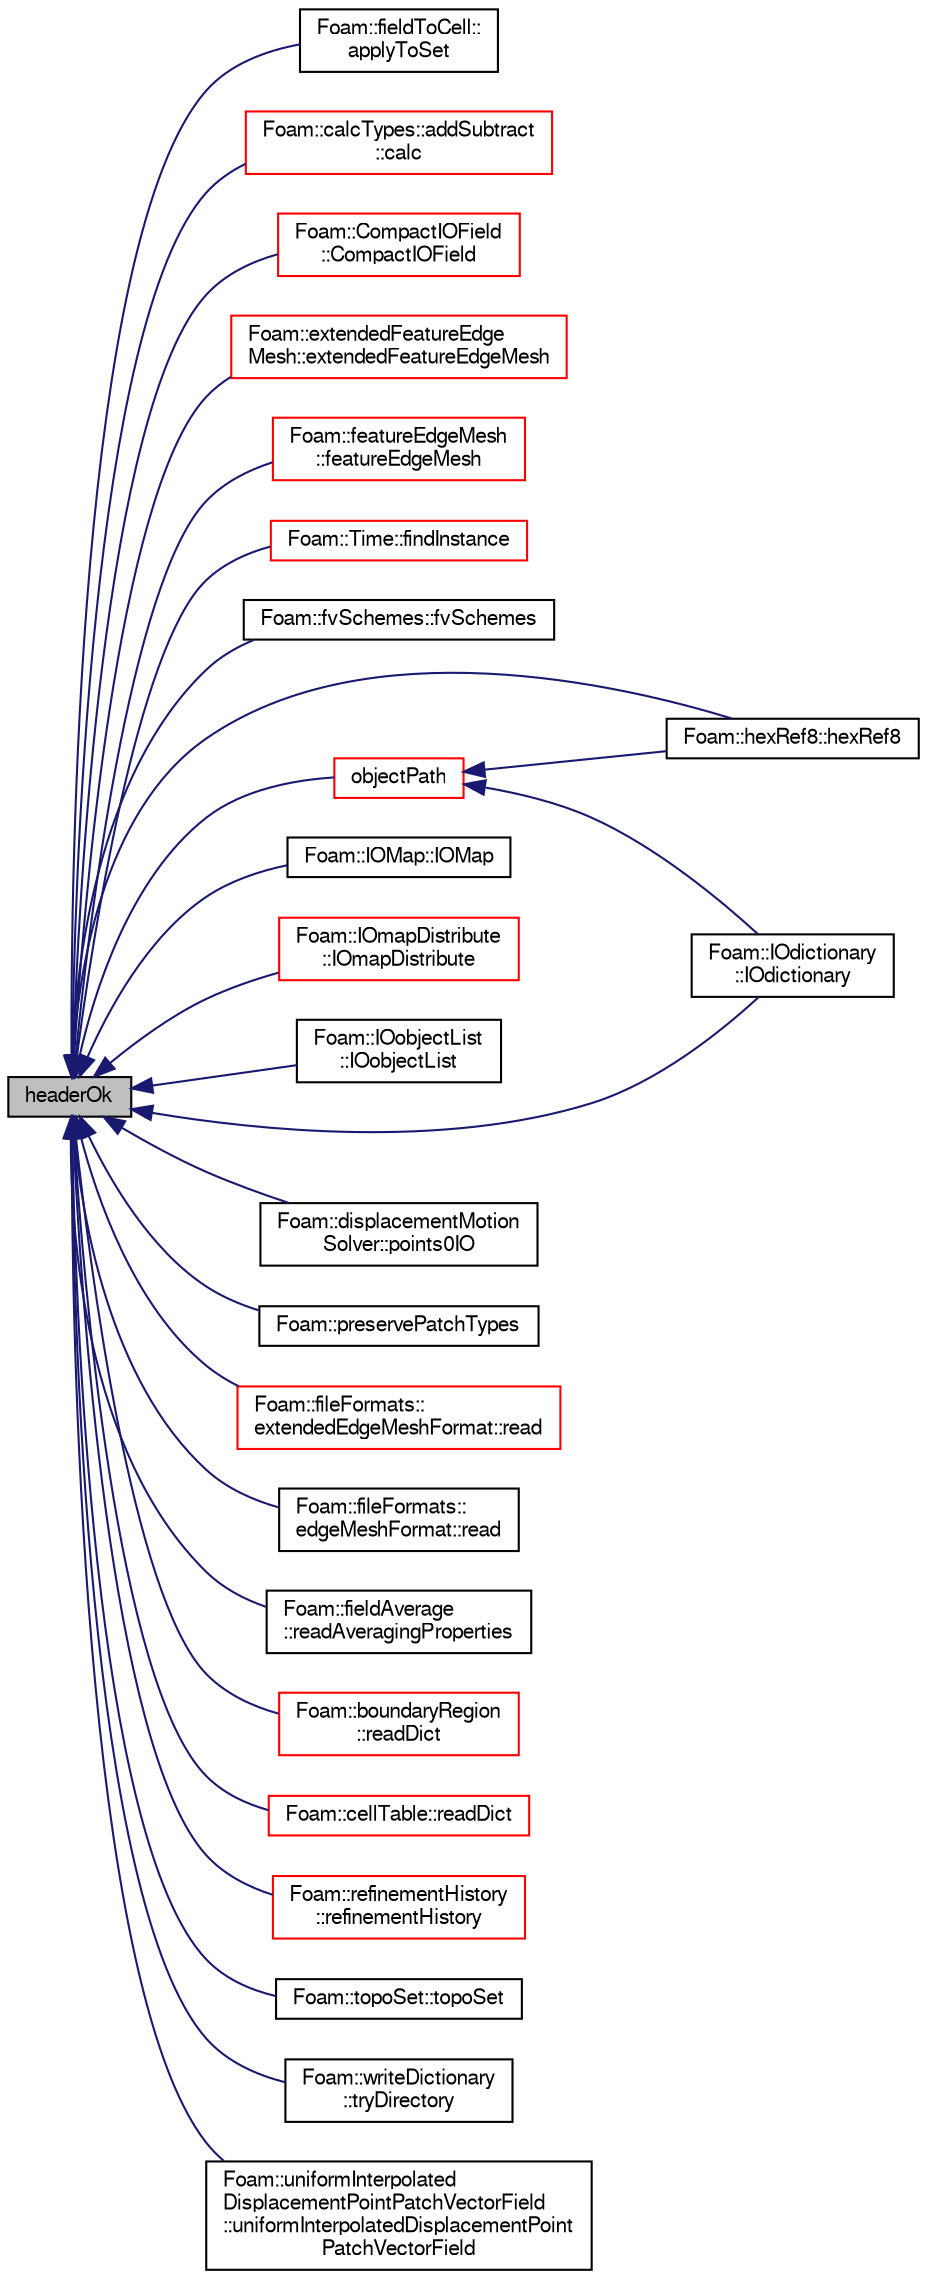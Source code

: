 digraph "headerOk"
{
  bgcolor="transparent";
  edge [fontname="FreeSans",fontsize="10",labelfontname="FreeSans",labelfontsize="10"];
  node [fontname="FreeSans",fontsize="10",shape=record];
  rankdir="LR";
  Node21843 [label="headerOk",height=0.2,width=0.4,color="black", fillcolor="grey75", style="filled", fontcolor="black"];
  Node21843 -> Node21844 [dir="back",color="midnightblue",fontsize="10",style="solid",fontname="FreeSans"];
  Node21844 [label="Foam::fieldToCell::\lapplyToSet",height=0.2,width=0.4,color="black",URL="$a25290.html#a2d6074569c50892cef0d0f02422c89d1"];
  Node21843 -> Node21845 [dir="back",color="midnightblue",fontsize="10",style="solid",fontname="FreeSans"];
  Node21845 [label="Foam::calcTypes::addSubtract\l::calc",height=0.2,width=0.4,color="red",URL="$a28666.html#a54a61475464d78e41bd70da999f29290",tooltip="Time loop calculations. "];
  Node21843 -> Node21848 [dir="back",color="midnightblue",fontsize="10",style="solid",fontname="FreeSans"];
  Node21848 [label="Foam::CompactIOField\l::CompactIOField",height=0.2,width=0.4,color="red",URL="$a26150.html#ac9b455708292068ed366a602554465c0",tooltip="Construct from IOobject. "];
  Node21843 -> Node21850 [dir="back",color="midnightblue",fontsize="10",style="solid",fontname="FreeSans"];
  Node21850 [label="Foam::extendedFeatureEdge\lMesh::extendedFeatureEdgeMesh",height=0.2,width=0.4,color="red",URL="$a21794.html#a6adc759f54c663e50dd82d3820540d57",tooltip="Construct (read) given an IOobject. "];
  Node21843 -> Node21852 [dir="back",color="midnightblue",fontsize="10",style="solid",fontname="FreeSans"];
  Node21852 [label="Foam::featureEdgeMesh\l::featureEdgeMesh",height=0.2,width=0.4,color="red",URL="$a21798.html#a7a53d15d141d0e33f9a731001cef160d",tooltip="Construct (read) given an IOobject. "];
  Node21843 -> Node21854 [dir="back",color="midnightblue",fontsize="10",style="solid",fontname="FreeSans"];
  Node21854 [label="Foam::Time::findInstance",height=0.2,width=0.4,color="red",URL="$a26350.html#a530f80a2f33f5a76760c1ddf62624692",tooltip="Return the location of \"dir\" containing the file \"name\". "];
  Node21843 -> Node21856 [dir="back",color="midnightblue",fontsize="10",style="solid",fontname="FreeSans"];
  Node21856 [label="Foam::fvSchemes::fvSchemes",height=0.2,width=0.4,color="black",URL="$a22526.html#ac2b2b1dada02424dea33da1c7fc8eac0",tooltip="Construct for objectRegistry. "];
  Node21843 -> Node21857 [dir="back",color="midnightblue",fontsize="10",style="solid",fontname="FreeSans"];
  Node21857 [label="Foam::hexRef8::hexRef8",height=0.2,width=0.4,color="black",URL="$a21654.html#a38c122950a32c54a78c49acb2637ac88",tooltip="Construct from mesh, read_if_present refinement data. "];
  Node21843 -> Node21858 [dir="back",color="midnightblue",fontsize="10",style="solid",fontname="FreeSans"];
  Node21858 [label="Foam::IOdictionary\l::IOdictionary",height=0.2,width=0.4,color="black",URL="$a26158.html#a668d1ac4fd646613b3a8063bd830a724",tooltip="Construct given an IOobject. "];
  Node21843 -> Node21859 [dir="back",color="midnightblue",fontsize="10",style="solid",fontname="FreeSans"];
  Node21859 [label="Foam::IOMap::IOMap",height=0.2,width=0.4,color="black",URL="$a26170.html#aaaa1e58f434ce991d31b01f241208125",tooltip="Construct from IOobject. "];
  Node21843 -> Node21860 [dir="back",color="midnightblue",fontsize="10",style="solid",fontname="FreeSans"];
  Node21860 [label="Foam::IOmapDistribute\l::IOmapDistribute",height=0.2,width=0.4,color="red",URL="$a27358.html#a99b889be4f9055fe99205ab9f40c70e9",tooltip="Construct given an IOobject. "];
  Node21843 -> Node21862 [dir="back",color="midnightblue",fontsize="10",style="solid",fontname="FreeSans"];
  Node21862 [label="Foam::IOobjectList\l::IOobjectList",height=0.2,width=0.4,color="black",URL="$a26146.html#a362bee51d5e6fb07204e8461395f1dc2",tooltip="Construct from objectRegistry and instance path. "];
  Node21843 -> Node21863 [dir="back",color="midnightblue",fontsize="10",style="solid",fontname="FreeSans"];
  Node21863 [label="objectPath",height=0.2,width=0.4,color="red",URL="$a26142.html#a3a7ece5c1251c6be1f7812d4dba5fb7a",tooltip="Return complete path + object name. "];
  Node21863 -> Node21857 [dir="back",color="midnightblue",fontsize="10",style="solid",fontname="FreeSans"];
  Node21863 -> Node21858 [dir="back",color="midnightblue",fontsize="10",style="solid",fontname="FreeSans"];
  Node21843 -> Node21872 [dir="back",color="midnightblue",fontsize="10",style="solid",fontname="FreeSans"];
  Node21872 [label="Foam::displacementMotion\lSolver::points0IO",height=0.2,width=0.4,color="black",URL="$a21574.html#a0343a9934e9ea5d631ae483364288a25",tooltip="Return IO object for points0. "];
  Node21843 -> Node22009 [dir="back",color="midnightblue",fontsize="10",style="solid",fontname="FreeSans"];
  Node22009 [label="Foam::preservePatchTypes",height=0.2,width=0.4,color="black",URL="$a21124.html#aa5ba4f565a185dfa03afee2986b82183",tooltip="preserve patch types "];
  Node21843 -> Node22010 [dir="back",color="midnightblue",fontsize="10",style="solid",fontname="FreeSans"];
  Node22010 [label="Foam::fileFormats::\lextendedEdgeMeshFormat::read",height=0.2,width=0.4,color="red",URL="$a21790.html#a464ebd67acbdff0014d4dae69e3ec4be",tooltip="Read from file. "];
  Node21843 -> Node22013 [dir="back",color="midnightblue",fontsize="10",style="solid",fontname="FreeSans"];
  Node22013 [label="Foam::fileFormats::\ledgeMeshFormat::read",height=0.2,width=0.4,color="black",URL="$a21758.html#a464ebd67acbdff0014d4dae69e3ec4be",tooltip="Read from file. "];
  Node21843 -> Node22014 [dir="back",color="midnightblue",fontsize="10",style="solid",fontname="FreeSans"];
  Node22014 [label="Foam::fieldAverage\l::readAveragingProperties",height=0.2,width=0.4,color="black",URL="$a28706.html#acdc49190984d3223cc808b5a80986fac",tooltip="Read averaging properties - steps and time. "];
  Node21843 -> Node21978 [dir="back",color="midnightblue",fontsize="10",style="solid",fontname="FreeSans"];
  Node21978 [label="Foam::boundaryRegion\l::readDict",height=0.2,width=0.4,color="red",URL="$a21338.html#ac54ace7467d79653dee278077fb187b6",tooltip="Read constant/boundaryRegion. "];
  Node21843 -> Node21985 [dir="back",color="midnightblue",fontsize="10",style="solid",fontname="FreeSans"];
  Node21985 [label="Foam::cellTable::readDict",height=0.2,width=0.4,color="red",URL="$a21342.html#a57e56444a03a71b0673d869fbbf5bcc7",tooltip="Read constant/cellTable. "];
  Node21843 -> Node21962 [dir="back",color="midnightblue",fontsize="10",style="solid",fontname="FreeSans"];
  Node21962 [label="Foam::refinementHistory\l::refinementHistory",height=0.2,width=0.4,color="red",URL="$a21690.html#abdde36146e178ec3c82147ab8e08b54f",tooltip="Construct (read) given an IOobject. "];
  Node21843 -> Node21968 [dir="back",color="midnightblue",fontsize="10",style="solid",fontname="FreeSans"];
  Node21968 [label="Foam::topoSet::topoSet",height=0.2,width=0.4,color="black",URL="$a25462.html#a7f2725dedd181d160c28699ed51ac090",tooltip="Construct from IOobject as explicitly passed type. "];
  Node21843 -> Node22015 [dir="back",color="midnightblue",fontsize="10",style="solid",fontname="FreeSans"];
  Node22015 [label="Foam::writeDictionary\l::tryDirectory",height=0.2,width=0.4,color="black",URL="$a28854.html#a113e00641d54672c81a440cfcb170ce2",tooltip="Helper function to write the dictionary if found at location. "];
  Node21843 -> Node22016 [dir="back",color="midnightblue",fontsize="10",style="solid",fontname="FreeSans"];
  Node22016 [label="Foam::uniformInterpolated\lDisplacementPointPatchVectorField\l::uniformInterpolatedDisplacementPoint\lPatchVectorField",height=0.2,width=0.4,color="black",URL="$a23422.html#a357a1bb9b7d4efe3512c84fa6f1afd46",tooltip="Construct from patch, internal field and dictionary. "];
}
